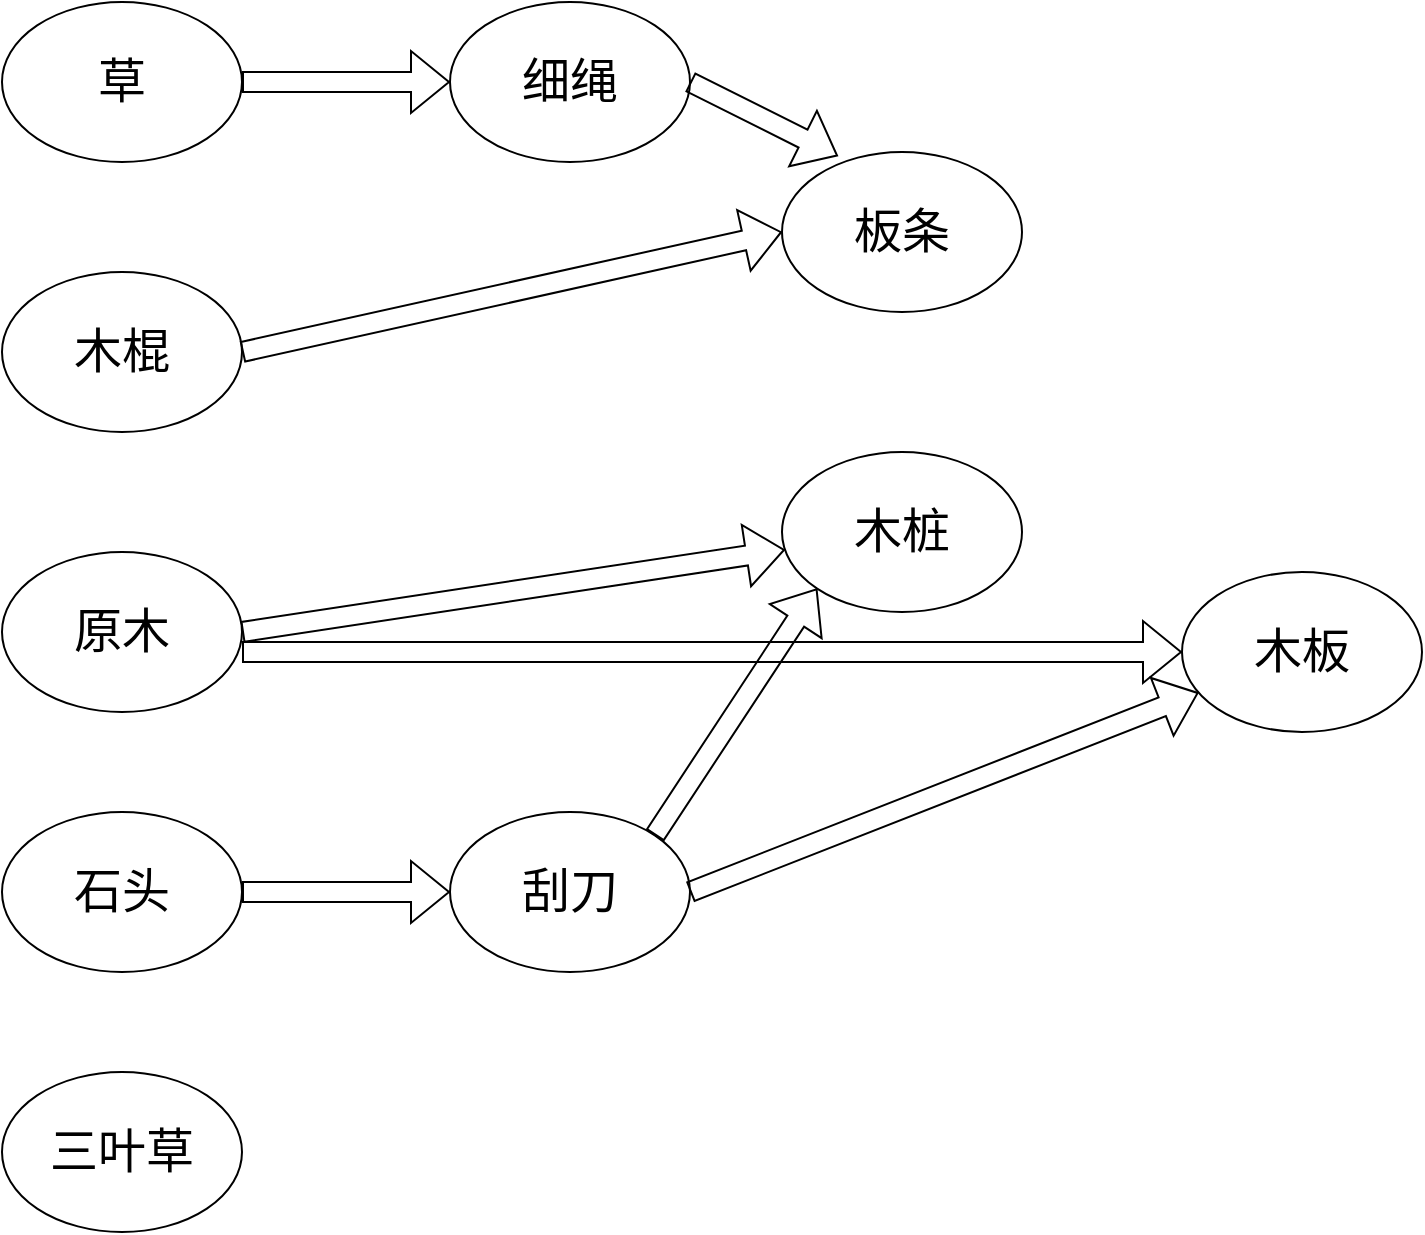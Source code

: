 <mxfile version="16.6.3" type="github">
  <diagram id="QJF9y5-ItRfiy5p3R6Vq" name="第 1 页">
    <mxGraphModel dx="918" dy="762" grid="1" gridSize="10" guides="1" tooltips="1" connect="1" arrows="1" fold="1" page="1" pageScale="1" pageWidth="827" pageHeight="1169" math="0" shadow="0">
      <root>
        <mxCell id="0" />
        <mxCell id="1" parent="0" />
        <mxCell id="pDsCyziouPlxu3_b3Cm0-1" value="&lt;font style=&quot;font-size: 24px&quot;&gt;草&lt;/font&gt;" style="ellipse;whiteSpace=wrap;html=1;" vertex="1" parent="1">
          <mxGeometry x="70" y="505" width="120" height="80" as="geometry" />
        </mxCell>
        <mxCell id="pDsCyziouPlxu3_b3Cm0-3" value="&lt;span style=&quot;font-size: 24px&quot;&gt;原木&lt;/span&gt;" style="ellipse;whiteSpace=wrap;html=1;" vertex="1" parent="1">
          <mxGeometry x="70" y="780" width="120" height="80" as="geometry" />
        </mxCell>
        <mxCell id="pDsCyziouPlxu3_b3Cm0-4" value="&lt;span style=&quot;font-size: 24px&quot;&gt;木棍&lt;/span&gt;" style="ellipse;whiteSpace=wrap;html=1;" vertex="1" parent="1">
          <mxGeometry x="70" y="640" width="120" height="80" as="geometry" />
        </mxCell>
        <mxCell id="pDsCyziouPlxu3_b3Cm0-5" value="&lt;span style=&quot;font-size: 24px&quot;&gt;三叶草&lt;/span&gt;" style="ellipse;whiteSpace=wrap;html=1;" vertex="1" parent="1">
          <mxGeometry x="70" y="1040" width="120" height="80" as="geometry" />
        </mxCell>
        <mxCell id="pDsCyziouPlxu3_b3Cm0-6" value="&lt;span style=&quot;font-size: 24px&quot;&gt;石头&lt;/span&gt;" style="ellipse;whiteSpace=wrap;html=1;" vertex="1" parent="1">
          <mxGeometry x="70" y="910" width="120" height="80" as="geometry" />
        </mxCell>
        <mxCell id="pDsCyziouPlxu3_b3Cm0-7" value="&lt;span style=&quot;font-size: 24px&quot;&gt;刮刀&lt;/span&gt;" style="ellipse;whiteSpace=wrap;html=1;" vertex="1" parent="1">
          <mxGeometry x="294" y="910" width="120" height="80" as="geometry" />
        </mxCell>
        <mxCell id="pDsCyziouPlxu3_b3Cm0-9" value="&lt;font style=&quot;font-size: 24px&quot;&gt;细绳&lt;/font&gt;" style="ellipse;whiteSpace=wrap;html=1;" vertex="1" parent="1">
          <mxGeometry x="294" y="505" width="120" height="80" as="geometry" />
        </mxCell>
        <mxCell id="pDsCyziouPlxu3_b3Cm0-10" value="&lt;font style=&quot;font-size: 24px&quot;&gt;板条&lt;/font&gt;" style="ellipse;whiteSpace=wrap;html=1;" vertex="1" parent="1">
          <mxGeometry x="460" y="580" width="120" height="80" as="geometry" />
        </mxCell>
        <mxCell id="pDsCyziouPlxu3_b3Cm0-11" value="&lt;span style=&quot;font-size: 24px&quot;&gt;木板&lt;/span&gt;" style="ellipse;whiteSpace=wrap;html=1;" vertex="1" parent="1">
          <mxGeometry x="660" y="790" width="120" height="80" as="geometry" />
        </mxCell>
        <mxCell id="pDsCyziouPlxu3_b3Cm0-12" value="&lt;span style=&quot;font-size: 24px&quot;&gt;木桩&lt;/span&gt;" style="ellipse;whiteSpace=wrap;html=1;" vertex="1" parent="1">
          <mxGeometry x="460" y="730" width="120" height="80" as="geometry" />
        </mxCell>
        <mxCell id="pDsCyziouPlxu3_b3Cm0-14" value="" style="shape=flexArrow;endArrow=classic;html=1;rounded=0;fontSize=24;exitX=1;exitY=0.5;exitDx=0;exitDy=0;" edge="1" parent="1" source="pDsCyziouPlxu3_b3Cm0-1" target="pDsCyziouPlxu3_b3Cm0-9">
          <mxGeometry width="50" height="50" relative="1" as="geometry">
            <mxPoint x="220" y="700" as="sourcePoint" />
            <mxPoint x="270" y="650" as="targetPoint" />
          </mxGeometry>
        </mxCell>
        <mxCell id="pDsCyziouPlxu3_b3Cm0-15" value="" style="shape=flexArrow;endArrow=classic;html=1;rounded=0;fontSize=24;exitX=1;exitY=0.5;exitDx=0;exitDy=0;entryX=0;entryY=0.5;entryDx=0;entryDy=0;" edge="1" parent="1" source="pDsCyziouPlxu3_b3Cm0-4" target="pDsCyziouPlxu3_b3Cm0-10">
          <mxGeometry width="50" height="50" relative="1" as="geometry">
            <mxPoint x="200" y="555" as="sourcePoint" />
            <mxPoint x="304" y="555" as="targetPoint" />
          </mxGeometry>
        </mxCell>
        <mxCell id="pDsCyziouPlxu3_b3Cm0-16" value="" style="shape=flexArrow;endArrow=classic;html=1;rounded=0;fontSize=24;exitX=1;exitY=0.5;exitDx=0;exitDy=0;entryX=0.233;entryY=0.025;entryDx=0;entryDy=0;entryPerimeter=0;" edge="1" parent="1" source="pDsCyziouPlxu3_b3Cm0-9" target="pDsCyziouPlxu3_b3Cm0-10">
          <mxGeometry width="50" height="50" relative="1" as="geometry">
            <mxPoint x="200" y="555" as="sourcePoint" />
            <mxPoint x="304" y="555" as="targetPoint" />
          </mxGeometry>
        </mxCell>
        <mxCell id="pDsCyziouPlxu3_b3Cm0-17" value="" style="shape=flexArrow;endArrow=classic;html=1;rounded=0;fontSize=24;exitX=1;exitY=0.5;exitDx=0;exitDy=0;entryX=0;entryY=0.5;entryDx=0;entryDy=0;" edge="1" parent="1" source="pDsCyziouPlxu3_b3Cm0-6" target="pDsCyziouPlxu3_b3Cm0-7">
          <mxGeometry width="50" height="50" relative="1" as="geometry">
            <mxPoint x="200" y="555" as="sourcePoint" />
            <mxPoint x="304" y="555" as="targetPoint" />
          </mxGeometry>
        </mxCell>
        <mxCell id="pDsCyziouPlxu3_b3Cm0-18" value="" style="shape=flexArrow;endArrow=classic;html=1;rounded=0;fontSize=24;exitX=1;exitY=0.5;exitDx=0;exitDy=0;" edge="1" parent="1" source="pDsCyziouPlxu3_b3Cm0-3" target="pDsCyziouPlxu3_b3Cm0-12">
          <mxGeometry width="50" height="50" relative="1" as="geometry">
            <mxPoint x="200" y="690" as="sourcePoint" />
            <mxPoint x="470" y="630" as="targetPoint" />
          </mxGeometry>
        </mxCell>
        <mxCell id="pDsCyziouPlxu3_b3Cm0-19" value="" style="shape=flexArrow;endArrow=classic;html=1;rounded=0;fontSize=24;entryX=0;entryY=0.5;entryDx=0;entryDy=0;" edge="1" parent="1" target="pDsCyziouPlxu3_b3Cm0-11">
          <mxGeometry width="50" height="50" relative="1" as="geometry">
            <mxPoint x="190" y="830" as="sourcePoint" />
            <mxPoint x="471.492" y="788.865" as="targetPoint" />
          </mxGeometry>
        </mxCell>
        <mxCell id="pDsCyziouPlxu3_b3Cm0-20" value="" style="shape=flexArrow;endArrow=classic;html=1;rounded=0;fontSize=24;exitX=1;exitY=0.5;exitDx=0;exitDy=0;" edge="1" parent="1" source="pDsCyziouPlxu3_b3Cm0-7" target="pDsCyziouPlxu3_b3Cm0-11">
          <mxGeometry width="50" height="50" relative="1" as="geometry">
            <mxPoint x="200" y="960" as="sourcePoint" />
            <mxPoint x="304" y="960" as="targetPoint" />
          </mxGeometry>
        </mxCell>
        <mxCell id="pDsCyziouPlxu3_b3Cm0-21" value="" style="shape=flexArrow;endArrow=classic;html=1;rounded=0;fontSize=24;exitX=1;exitY=0;exitDx=0;exitDy=0;entryX=0;entryY=1;entryDx=0;entryDy=0;" edge="1" parent="1" source="pDsCyziouPlxu3_b3Cm0-7" target="pDsCyziouPlxu3_b3Cm0-12">
          <mxGeometry width="50" height="50" relative="1" as="geometry">
            <mxPoint x="424" y="960" as="sourcePoint" />
            <mxPoint x="633.165" y="912.82" as="targetPoint" />
          </mxGeometry>
        </mxCell>
      </root>
    </mxGraphModel>
  </diagram>
</mxfile>
